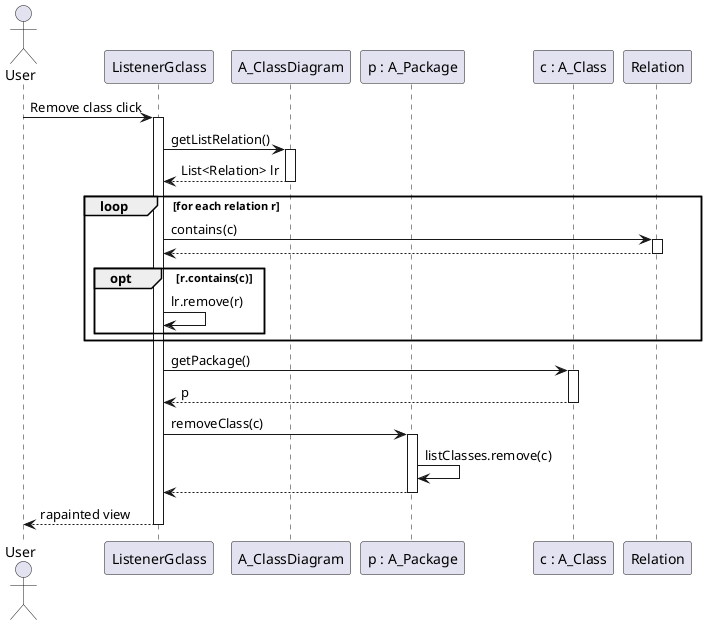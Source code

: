 @startuml

    actor User as u
    participant ListenerGclass as lgc
    participant A_ClassDiagram as Cd
    participant "p : A_Package" as p
    participant "c : A_Class" as c
    participant Relation as r

	u -> lgc: Remove class click
	activate lgc

        lgc -> Cd: getListRelation()
        activate Cd
        Cd --> lgc: List<Relation> lr
        deactivate Cd

        loop for each relation r
            lgc -> r: contains(c)
            activate r
            r --> lgc
            deactivate r
            opt r.contains(c)
                lgc -> lgc: lr.remove(r)
            end
        end
        
        lgc -> c: getPackage()
        activate c
        c --> lgc: p
        deactivate c
        
	lgc -> p: removeClass(c)
        activate p
        p -> p: listClasses.remove(c)
        p --> lgc
	deactivate p

        lgc --> u: rapainted view
        deactivate lgc
@enduml
